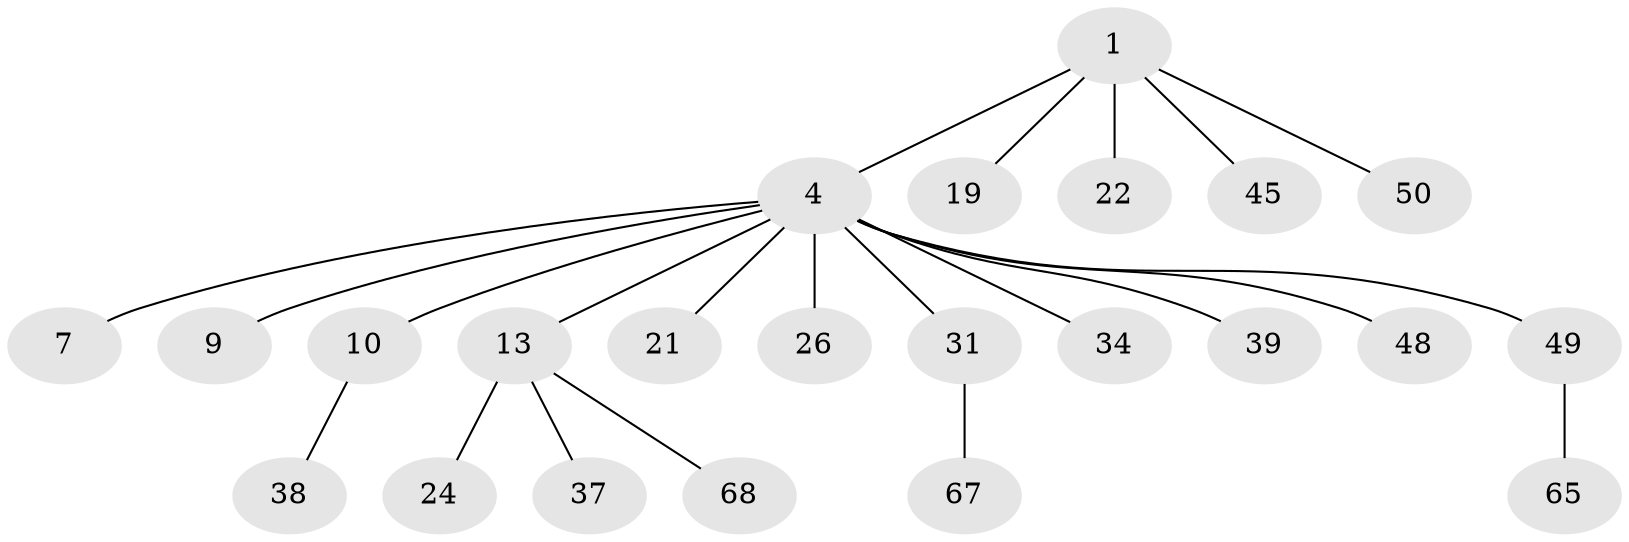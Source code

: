 // original degree distribution, {3: 0.15714285714285714, 5: 0.02857142857142857, 2: 0.2857142857142857, 6: 0.014285714285714285, 8: 0.014285714285714285, 1: 0.4714285714285714, 4: 0.02857142857142857}
// Generated by graph-tools (version 1.1) at 2025/19/03/04/25 18:19:08]
// undirected, 23 vertices, 22 edges
graph export_dot {
graph [start="1"]
  node [color=gray90,style=filled];
  1 [super="+2+6+3"];
  4 [super="+5+15+14+41+47"];
  7 [super="+27"];
  9;
  10 [super="+57+12"];
  13 [super="+25+16+18+17"];
  19;
  21 [super="+52+70"];
  22 [super="+59+63"];
  24 [super="+46+60"];
  26;
  31 [super="+36"];
  34 [super="+42+66"];
  37;
  38 [super="+61"];
  39;
  45;
  48;
  49 [super="+62"];
  50;
  65;
  67;
  68 [super="+69"];
  1 -- 50;
  1 -- 4;
  1 -- 22;
  1 -- 45;
  1 -- 19;
  4 -- 34;
  4 -- 39;
  4 -- 7;
  4 -- 9;
  4 -- 10;
  4 -- 13;
  4 -- 48;
  4 -- 21;
  4 -- 26;
  4 -- 31;
  4 -- 49;
  10 -- 38;
  13 -- 24;
  13 -- 37;
  13 -- 68;
  31 -- 67;
  49 -- 65;
}
